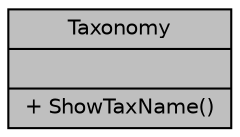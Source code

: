 digraph "Taxonomy"
{
  edge [fontname="Helvetica",fontsize="10",labelfontname="Helvetica",labelfontsize="10"];
  node [fontname="Helvetica",fontsize="10",shape=record];
  Node1 [label="{Taxonomy\n||+ ShowTaxName()\l}",height=0.2,width=0.4,color="black", fillcolor="grey75", style="filled", fontcolor="black"];
}

